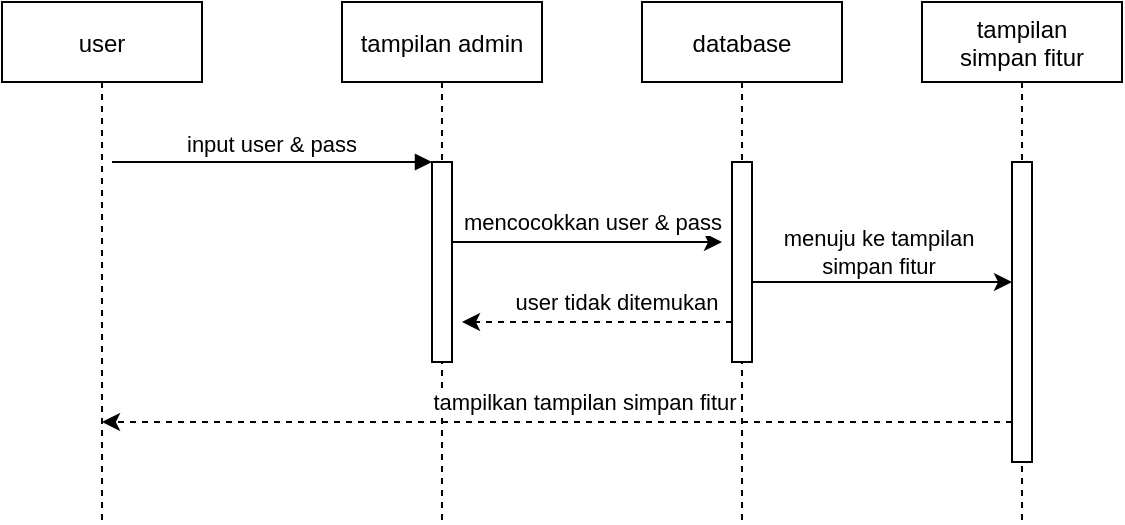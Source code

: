 <mxfile version="13.7.3" type="device" pages="8"><diagram id="KtgPNzt1D8XoGyA_w3Ca" name="Page-8"><mxGraphModel dx="710" dy="412" grid="1" gridSize="10" guides="1" tooltips="1" connect="1" arrows="1" fold="1" page="1" pageScale="1" pageWidth="1100" pageHeight="850" math="0" shadow="0"><root><mxCell id="IYXDsFPc8nY_KzL0Ffgt-0"/><mxCell id="IYXDsFPc8nY_KzL0Ffgt-1" parent="IYXDsFPc8nY_KzL0Ffgt-0"/><mxCell id="_mmdKAlYqp_r-GAjvblw-2" value="user" style="shape=umlLifeline;perimeter=lifelinePerimeter;container=1;collapsible=0;recursiveResize=0;rounded=0;shadow=0;strokeWidth=1;" vertex="1" parent="IYXDsFPc8nY_KzL0Ffgt-1"><mxGeometry x="120" y="80" width="100" height="260" as="geometry"/></mxCell><mxCell id="_mmdKAlYqp_r-GAjvblw-3" value="tampilan admin" style="shape=umlLifeline;perimeter=lifelinePerimeter;container=1;collapsible=0;recursiveResize=0;rounded=0;shadow=0;strokeWidth=1;" vertex="1" parent="IYXDsFPc8nY_KzL0Ffgt-1"><mxGeometry x="290" y="80" width="100" height="260" as="geometry"/></mxCell><mxCell id="_mmdKAlYqp_r-GAjvblw-4" value="" style="points=[];perimeter=orthogonalPerimeter;rounded=0;shadow=0;strokeWidth=1;" vertex="1" parent="_mmdKAlYqp_r-GAjvblw-3"><mxGeometry x="45" y="80" width="10" height="100" as="geometry"/></mxCell><mxCell id="_mmdKAlYqp_r-GAjvblw-5" value="input user &amp; pass" style="verticalAlign=bottom;endArrow=block;entryX=0;entryY=0;shadow=0;strokeWidth=1;" edge="1" parent="IYXDsFPc8nY_KzL0Ffgt-1" target="_mmdKAlYqp_r-GAjvblw-4"><mxGeometry relative="1" as="geometry"><mxPoint x="175" y="160.0" as="sourcePoint"/></mxGeometry></mxCell><mxCell id="_mmdKAlYqp_r-GAjvblw-6" value="database" style="shape=umlLifeline;perimeter=lifelinePerimeter;container=1;collapsible=0;recursiveResize=0;rounded=0;shadow=0;strokeWidth=1;" vertex="1" parent="IYXDsFPc8nY_KzL0Ffgt-1"><mxGeometry x="440" y="80" width="100" height="260" as="geometry"/></mxCell><mxCell id="_mmdKAlYqp_r-GAjvblw-7" value="" style="points=[];perimeter=orthogonalPerimeter;rounded=0;shadow=0;strokeWidth=1;" vertex="1" parent="_mmdKAlYqp_r-GAjvblw-6"><mxGeometry x="45" y="80" width="10" height="100" as="geometry"/></mxCell><mxCell id="_mmdKAlYqp_r-GAjvblw-8" style="edgeStyle=orthogonalEdgeStyle;rounded=0;orthogonalLoop=1;jettySize=auto;html=1;startArrow=none;startFill=0;endArrow=classic;endFill=1;" edge="1" parent="IYXDsFPc8nY_KzL0Ffgt-1"><mxGeometry relative="1" as="geometry"><mxPoint x="345" y="200" as="sourcePoint"/><mxPoint x="480" y="200" as="targetPoint"/></mxGeometry></mxCell><mxCell id="_mmdKAlYqp_r-GAjvblw-9" value="mencocokkan user &amp;amp; pass" style="edgeLabel;html=1;align=center;verticalAlign=middle;resizable=0;points=[];" vertex="1" connectable="0" parent="_mmdKAlYqp_r-GAjvblw-8"><mxGeometry x="0.131" y="1" relative="1" as="geometry"><mxPoint x="-7" y="-9" as="offset"/></mxGeometry></mxCell><mxCell id="_mmdKAlYqp_r-GAjvblw-10" value="tampilan &#10;simpan fitur" style="shape=umlLifeline;perimeter=lifelinePerimeter;container=1;collapsible=0;recursiveResize=0;rounded=0;shadow=0;strokeWidth=1;" vertex="1" parent="IYXDsFPc8nY_KzL0Ffgt-1"><mxGeometry x="580" y="80" width="100" height="260" as="geometry"/></mxCell><mxCell id="_mmdKAlYqp_r-GAjvblw-11" value="" style="points=[];perimeter=orthogonalPerimeter;rounded=0;shadow=0;strokeWidth=1;" vertex="1" parent="_mmdKAlYqp_r-GAjvblw-10"><mxGeometry x="45" y="80" width="10" height="150" as="geometry"/></mxCell><mxCell id="_mmdKAlYqp_r-GAjvblw-14" style="edgeStyle=orthogonalEdgeStyle;rounded=0;orthogonalLoop=1;jettySize=auto;html=1;dashed=1;" edge="1" parent="IYXDsFPc8nY_KzL0Ffgt-1" source="_mmdKAlYqp_r-GAjvblw-7"><mxGeometry relative="1" as="geometry"><Array as="points"><mxPoint x="410" y="240"/><mxPoint x="410" y="240"/></Array><mxPoint x="350" y="240" as="targetPoint"/></mxGeometry></mxCell><mxCell id="_mmdKAlYqp_r-GAjvblw-15" value="user tidak ditemukan" style="edgeLabel;html=1;align=center;verticalAlign=middle;resizable=0;points=[];" vertex="1" connectable="0" parent="_mmdKAlYqp_r-GAjvblw-14"><mxGeometry x="0.237" y="2" relative="1" as="geometry"><mxPoint x="25" y="-12" as="offset"/></mxGeometry></mxCell><mxCell id="EkGH393oiw0xCtFuwQuw-0" style="edgeStyle=none;rounded=0;orthogonalLoop=1;jettySize=auto;html=1;" edge="1" parent="IYXDsFPc8nY_KzL0Ffgt-1" source="_mmdKAlYqp_r-GAjvblw-7" target="_mmdKAlYqp_r-GAjvblw-11"><mxGeometry relative="1" as="geometry"><Array as="points"><mxPoint x="570" y="220"/></Array></mxGeometry></mxCell><mxCell id="EkGH393oiw0xCtFuwQuw-1" value="menuju ke tampilan &lt;br&gt;simpan fitur" style="edgeLabel;html=1;align=center;verticalAlign=middle;resizable=0;points=[];" vertex="1" connectable="0" parent="EkGH393oiw0xCtFuwQuw-0"><mxGeometry x="0.154" y="-12" relative="1" as="geometry"><mxPoint x="-12" y="-27" as="offset"/></mxGeometry></mxCell><mxCell id="EkGH393oiw0xCtFuwQuw-2" style="edgeStyle=none;rounded=0;orthogonalLoop=1;jettySize=auto;html=1;dashed=1;" edge="1" parent="IYXDsFPc8nY_KzL0Ffgt-1" source="_mmdKAlYqp_r-GAjvblw-11" target="_mmdKAlYqp_r-GAjvblw-2"><mxGeometry relative="1" as="geometry"><Array as="points"><mxPoint x="400" y="290"/></Array></mxGeometry></mxCell><mxCell id="EkGH393oiw0xCtFuwQuw-3" value="tampilkan tampilan simpan fitur" style="edgeLabel;html=1;align=center;verticalAlign=middle;resizable=0;points=[];" vertex="1" connectable="0" parent="EkGH393oiw0xCtFuwQuw-2"><mxGeometry x="-0.129" y="1" relative="1" as="geometry"><mxPoint x="-16.67" y="-11" as="offset"/></mxGeometry></mxCell></root></mxGraphModel></diagram><diagram id="ZNlGJWvv3WMzyoopfXNo" name="Page-3"><mxGraphModel dx="852" dy="494" grid="1" gridSize="10" guides="1" tooltips="1" connect="1" arrows="1" fold="1" page="1" pageScale="1" pageWidth="850" pageHeight="1100" math="0" shadow="0"><root><mxCell id="L8Ll0bCb-g889nFzEAwr-0"/><mxCell id="L8Ll0bCb-g889nFzEAwr-1" parent="L8Ll0bCb-g889nFzEAwr-0"/><mxCell id="fjL1ItvjAuXA8KBIM3Kr-2" value="" style="rounded=0;whiteSpace=wrap;html=1;" parent="L8Ll0bCb-g889nFzEAwr-1" vertex="1"><mxGeometry x="220" y="70" width="380" height="290" as="geometry"/></mxCell><mxCell id="Rlh28I4nVRc4jFpEenV_-3" style="orthogonalLoop=1;jettySize=auto;html=1;rounded=0;" parent="L8Ll0bCb-g889nFzEAwr-1" source="Rlh28I4nVRc4jFpEenV_-0" target="Rlh28I4nVRc4jFpEenV_-2" edge="1"><mxGeometry relative="1" as="geometry"/></mxCell><mxCell id="Rlh28I4nVRc4jFpEenV_-0" value="User" style="shape=umlActor;verticalLabelPosition=bottom;verticalAlign=top;html=1;outlineConnect=0;" parent="L8Ll0bCb-g889nFzEAwr-1" vertex="1"><mxGeometry x="90" y="120" width="30" height="60" as="geometry"/></mxCell><mxCell id="BZiOnsRGfAliXmrSQD4B-0" style="rounded=0;orthogonalLoop=1;jettySize=auto;html=1;entryX=1;entryY=0.5;entryDx=0;entryDy=0;" parent="L8Ll0bCb-g889nFzEAwr-1" source="Rlh28I4nVRc4jFpEenV_-1" target="Rlh28I4nVRc4jFpEenV_-4" edge="1"><mxGeometry relative="1" as="geometry"/></mxCell><mxCell id="tcLQgGcRnWRoRfEERYMY-0" style="rounded=0;orthogonalLoop=1;jettySize=auto;html=1;entryX=1;entryY=0.5;entryDx=0;entryDy=0;" edge="1" parent="L8Ll0bCb-g889nFzEAwr-1" source="Rlh28I4nVRc4jFpEenV_-1" target="BZiOnsRGfAliXmrSQD4B-1"><mxGeometry relative="1" as="geometry"/></mxCell><mxCell id="Rlh28I4nVRc4jFpEenV_-1" value="admin" style="shape=umlActor;verticalLabelPosition=bottom;verticalAlign=top;html=1;outlineConnect=0;" parent="L8Ll0bCb-g889nFzEAwr-1" vertex="1"><mxGeometry x="700" y="120" width="30" height="60" as="geometry"/></mxCell><mxCell id="Rlh28I4nVRc4jFpEenV_-2" value="klasifikasi permata" style="ellipse;whiteSpace=wrap;html=1;" parent="L8Ll0bCb-g889nFzEAwr-1" vertex="1"><mxGeometry x="250" y="170" width="120" height="80" as="geometry"/></mxCell><mxCell id="Rlh28I4nVRc4jFpEenV_-4" value="input data permata" style="ellipse;whiteSpace=wrap;html=1;" parent="L8Ll0bCb-g889nFzEAwr-1" vertex="1"><mxGeometry x="425" y="230" width="120" height="80" as="geometry"/></mxCell><mxCell id="BZiOnsRGfAliXmrSQD4B-1" value="log admin" style="ellipse;whiteSpace=wrap;html=1;" parent="L8Ll0bCb-g889nFzEAwr-1" vertex="1"><mxGeometry x="425" y="100" width="120" height="80" as="geometry"/></mxCell></root></mxGraphModel></diagram><diagram id="g9TkDSgStXvp0hbp6T5n" name="Page-7"><mxGraphModel dx="852" dy="494" grid="1" gridSize="10" guides="1" tooltips="1" connect="1" arrows="1" fold="1" page="1" pageScale="1" pageWidth="1100" pageHeight="850" math="0" shadow="0"><root><mxCell id="N1ft-fT-fxCb2nxYVtQK-0"/><mxCell id="N1ft-fT-fxCb2nxYVtQK-1" parent="N1ft-fT-fxCb2nxYVtQK-0"/><mxCell id="bR9quWPg1CTTCvHtJLmD-18" style="edgeStyle=orthogonalEdgeStyle;rounded=0;orthogonalLoop=1;jettySize=auto;html=1;" parent="N1ft-fT-fxCb2nxYVtQK-1" source="bR9quWPg1CTTCvHtJLmD-0" edge="1"><mxGeometry relative="1" as="geometry"><mxPoint x="330" y="280" as="targetPoint"/><Array as="points"><mxPoint x="330" y="280"/></Array></mxGeometry></mxCell><mxCell id="bR9quWPg1CTTCvHtJLmD-19" value="input nama fitur" style="edgeLabel;html=1;align=center;verticalAlign=middle;resizable=0;points=[];" parent="bR9quWPg1CTTCvHtJLmD-18" vertex="1" connectable="0"><mxGeometry x="0.172" relative="1" as="geometry"><mxPoint x="-13.6" y="-10.03" as="offset"/></mxGeometry></mxCell><mxCell id="bR9quWPg1CTTCvHtJLmD-0" value="user" style="shape=umlLifeline;perimeter=lifelinePerimeter;container=1;collapsible=0;recursiveResize=0;rounded=0;shadow=0;strokeWidth=1;" parent="N1ft-fT-fxCb2nxYVtQK-1" vertex="1"><mxGeometry x="120" y="80" width="100" height="300" as="geometry"/></mxCell><mxCell id="bR9quWPg1CTTCvHtJLmD-1" value="tampilan &#10;simpan fitur" style="shape=umlLifeline;perimeter=lifelinePerimeter;container=1;collapsible=0;recursiveResize=0;rounded=0;shadow=0;strokeWidth=1;" parent="N1ft-fT-fxCb2nxYVtQK-1" vertex="1"><mxGeometry x="290" y="80" width="100" height="300" as="geometry"/></mxCell><mxCell id="bR9quWPg1CTTCvHtJLmD-2" value="" style="points=[];perimeter=orthogonalPerimeter;rounded=0;shadow=0;strokeWidth=1;" parent="bR9quWPg1CTTCvHtJLmD-1" vertex="1"><mxGeometry x="45" y="80" width="10" height="200" as="geometry"/></mxCell><mxCell id="bR9quWPg1CTTCvHtJLmD-3" value="input gambar permata" style="verticalAlign=bottom;endArrow=block;entryX=0;entryY=0;shadow=0;strokeWidth=1;" parent="N1ft-fT-fxCb2nxYVtQK-1" target="bR9quWPg1CTTCvHtJLmD-2" edge="1"><mxGeometry relative="1" as="geometry"><mxPoint x="175" y="160.0" as="sourcePoint"/></mxGeometry></mxCell><mxCell id="bR9quWPg1CTTCvHtJLmD-4" value="ekstraksi fitur" style="shape=umlLifeline;perimeter=lifelinePerimeter;container=1;collapsible=0;recursiveResize=0;rounded=0;shadow=0;strokeWidth=1;" parent="N1ft-fT-fxCb2nxYVtQK-1" vertex="1"><mxGeometry x="440" y="80" width="100" height="300" as="geometry"/></mxCell><mxCell id="bR9quWPg1CTTCvHtJLmD-5" value="" style="points=[];perimeter=orthogonalPerimeter;rounded=0;shadow=0;strokeWidth=1;" parent="bR9quWPg1CTTCvHtJLmD-4" vertex="1"><mxGeometry x="45" y="80" width="10" height="80" as="geometry"/></mxCell><mxCell id="bR9quWPg1CTTCvHtJLmD-6" style="edgeStyle=orthogonalEdgeStyle;rounded=0;orthogonalLoop=1;jettySize=auto;html=1;startArrow=none;startFill=0;endArrow=classic;endFill=1;" parent="N1ft-fT-fxCb2nxYVtQK-1" edge="1"><mxGeometry relative="1" as="geometry"><mxPoint x="345" y="200" as="sourcePoint"/><mxPoint x="480" y="200" as="targetPoint"/></mxGeometry></mxCell><mxCell id="bR9quWPg1CTTCvHtJLmD-7" value="klik ekstraksi fitur" style="edgeLabel;html=1;align=center;verticalAlign=middle;resizable=0;points=[];" parent="bR9quWPg1CTTCvHtJLmD-6" vertex="1" connectable="0"><mxGeometry x="0.131" y="1" relative="1" as="geometry"><mxPoint x="-7" y="-9" as="offset"/></mxGeometry></mxCell><mxCell id="bR9quWPg1CTTCvHtJLmD-8" value="database" style="shape=umlLifeline;perimeter=lifelinePerimeter;container=1;collapsible=0;recursiveResize=0;rounded=0;shadow=0;strokeWidth=1;" parent="N1ft-fT-fxCb2nxYVtQK-1" vertex="1"><mxGeometry x="580" y="80" width="100" height="300" as="geometry"/></mxCell><mxCell id="bR9quWPg1CTTCvHtJLmD-9" value="" style="points=[];perimeter=orthogonalPerimeter;rounded=0;shadow=0;strokeWidth=1;" parent="bR9quWPg1CTTCvHtJLmD-8" vertex="1"><mxGeometry x="45" y="80" width="10" height="200" as="geometry"/></mxCell><mxCell id="bR9quWPg1CTTCvHtJLmD-14" style="edgeStyle=orthogonalEdgeStyle;rounded=0;orthogonalLoop=1;jettySize=auto;html=1;dashed=1;startArrow=none;startFill=0;endArrow=classic;endFill=1;" parent="N1ft-fT-fxCb2nxYVtQK-1" source="bR9quWPg1CTTCvHtJLmD-2" target="bR9quWPg1CTTCvHtJLmD-0" edge="1"><mxGeometry relative="1" as="geometry"><Array as="points"><mxPoint x="280" y="250"/><mxPoint x="280" y="250"/></Array></mxGeometry></mxCell><mxCell id="bR9quWPg1CTTCvHtJLmD-15" value="menampilkan hasil ekstraksi" style="edgeLabel;html=1;align=center;verticalAlign=middle;resizable=0;points=[];" parent="bR9quWPg1CTTCvHtJLmD-14" vertex="1" connectable="0"><mxGeometry x="0.027" y="17" relative="1" as="geometry"><mxPoint y="-27" as="offset"/></mxGeometry></mxCell><mxCell id="bR9quWPg1CTTCvHtJLmD-16" style="edgeStyle=orthogonalEdgeStyle;rounded=0;orthogonalLoop=1;jettySize=auto;html=1;dashed=1;" parent="N1ft-fT-fxCb2nxYVtQK-1" source="bR9quWPg1CTTCvHtJLmD-5" target="bR9quWPg1CTTCvHtJLmD-1" edge="1"><mxGeometry relative="1" as="geometry"><Array as="points"><mxPoint x="460" y="230"/><mxPoint x="460" y="230"/></Array></mxGeometry></mxCell><mxCell id="bR9quWPg1CTTCvHtJLmD-17" value="menampilkan hasil" style="edgeLabel;html=1;align=center;verticalAlign=middle;resizable=0;points=[];" parent="bR9quWPg1CTTCvHtJLmD-16" vertex="1" connectable="0"><mxGeometry x="0.237" y="2" relative="1" as="geometry"><mxPoint x="25" y="-12" as="offset"/></mxGeometry></mxCell><mxCell id="Wk7oDnM2mrI5ks-wltIr-0" style="edgeStyle=orthogonalEdgeStyle;rounded=0;orthogonalLoop=1;jettySize=auto;html=1;" parent="N1ft-fT-fxCb2nxYVtQK-1" source="bR9quWPg1CTTCvHtJLmD-2" edge="1"><mxGeometry relative="1" as="geometry"><mxPoint x="620" y="300" as="targetPoint"/><Array as="points"><mxPoint x="490" y="300"/><mxPoint x="490" y="300"/></Array></mxGeometry></mxCell><mxCell id="Wk7oDnM2mrI5ks-wltIr-1" value="klik simpan fitur" style="edgeLabel;html=1;align=center;verticalAlign=middle;resizable=0;points=[];" parent="Wk7oDnM2mrI5ks-wltIr-0" vertex="1" connectable="0"><mxGeometry x="0.146" y="-3" relative="1" as="geometry"><mxPoint x="-23" y="-13" as="offset"/></mxGeometry></mxCell><mxCell id="Wk7oDnM2mrI5ks-wltIr-2" style="edgeStyle=orthogonalEdgeStyle;rounded=0;orthogonalLoop=1;jettySize=auto;html=1;" parent="N1ft-fT-fxCb2nxYVtQK-1" source="bR9quWPg1CTTCvHtJLmD-9" edge="1"><mxGeometry relative="1" as="geometry"><mxPoint x="344" y="330" as="targetPoint"/><Array as="points"><mxPoint x="344" y="330"/></Array></mxGeometry></mxCell><mxCell id="BevmLdOzELCKElNzXkMv-0" value="add fitur sukses" style="edgeLabel;html=1;align=center;verticalAlign=middle;resizable=0;points=[];" vertex="1" connectable="0" parent="Wk7oDnM2mrI5ks-wltIr-2"><mxGeometry x="-0.359" y="1" relative="1" as="geometry"><mxPoint x="-55" y="-11" as="offset"/></mxGeometry></mxCell><mxCell id="BevmLdOzELCKElNzXkMv-1" style="edgeStyle=orthogonalEdgeStyle;rounded=0;orthogonalLoop=1;jettySize=auto;html=1;" edge="1" parent="N1ft-fT-fxCb2nxYVtQK-1" source="bR9quWPg1CTTCvHtJLmD-2" target="bR9quWPg1CTTCvHtJLmD-0"><mxGeometry relative="1" as="geometry"><Array as="points"><mxPoint x="310" y="350"/><mxPoint x="310" y="350"/></Array></mxGeometry></mxCell><mxCell id="BevmLdOzELCKElNzXkMv-2" value="tampilkan data" style="edgeLabel;html=1;align=center;verticalAlign=middle;resizable=0;points=[];" vertex="1" connectable="0" parent="BevmLdOzELCKElNzXkMv-1"><mxGeometry x="-0.202" y="1" relative="1" as="geometry"><mxPoint x="-19" y="-11" as="offset"/></mxGeometry></mxCell></root></mxGraphModel></diagram><diagram id="D74qhiETBNt5gI9L-ka4" name="Page-6"><mxGraphModel dx="852" dy="494" grid="1" gridSize="10" guides="1" tooltips="1" connect="1" arrows="1" fold="1" page="1" pageScale="1" pageWidth="1100" pageHeight="850" math="0" shadow="0"><root><mxCell id="oTDHwJYySj9aZdfYwN4r-0"/><mxCell id="oTDHwJYySj9aZdfYwN4r-1" parent="oTDHwJYySj9aZdfYwN4r-0"/><mxCell id="wCsO7aiFlMVmSs1Mjwzo-0" value="user" style="shape=umlLifeline;perimeter=lifelinePerimeter;container=1;collapsible=0;recursiveResize=0;rounded=0;shadow=0;strokeWidth=1;" parent="oTDHwJYySj9aZdfYwN4r-1" vertex="1"><mxGeometry x="120" y="80" width="100" height="300" as="geometry"/></mxCell><mxCell id="wCsO7aiFlMVmSs1Mjwzo-4" value="tampilan &#10;klasifikasi permata" style="shape=umlLifeline;perimeter=lifelinePerimeter;container=1;collapsible=0;recursiveResize=0;rounded=0;shadow=0;strokeWidth=1;" parent="oTDHwJYySj9aZdfYwN4r-1" vertex="1"><mxGeometry x="290" y="80" width="100" height="300" as="geometry"/></mxCell><mxCell id="wCsO7aiFlMVmSs1Mjwzo-5" value="" style="points=[];perimeter=orthogonalPerimeter;rounded=0;shadow=0;strokeWidth=1;" parent="wCsO7aiFlMVmSs1Mjwzo-4" vertex="1"><mxGeometry x="45" y="80" width="10" height="160" as="geometry"/></mxCell><mxCell id="wCsO7aiFlMVmSs1Mjwzo-7" value="input gambar permata" style="verticalAlign=bottom;endArrow=block;entryX=0;entryY=0;shadow=0;strokeWidth=1;" parent="oTDHwJYySj9aZdfYwN4r-1" target="wCsO7aiFlMVmSs1Mjwzo-5" edge="1"><mxGeometry relative="1" as="geometry"><mxPoint x="175" y="160.0" as="sourcePoint"/></mxGeometry></mxCell><mxCell id="wCsO7aiFlMVmSs1Mjwzo-12" value="ekstraksi fitur" style="shape=umlLifeline;perimeter=lifelinePerimeter;container=1;collapsible=0;recursiveResize=0;rounded=0;shadow=0;strokeWidth=1;" parent="oTDHwJYySj9aZdfYwN4r-1" vertex="1"><mxGeometry x="440" y="80" width="100" height="300" as="geometry"/></mxCell><mxCell id="wCsO7aiFlMVmSs1Mjwzo-13" value="" style="points=[];perimeter=orthogonalPerimeter;rounded=0;shadow=0;strokeWidth=1;" parent="wCsO7aiFlMVmSs1Mjwzo-12" vertex="1"><mxGeometry x="45" y="80" width="10" height="80" as="geometry"/></mxCell><mxCell id="wCsO7aiFlMVmSs1Mjwzo-14" style="edgeStyle=orthogonalEdgeStyle;rounded=0;orthogonalLoop=1;jettySize=auto;html=1;startArrow=none;startFill=0;endArrow=classic;endFill=1;" parent="oTDHwJYySj9aZdfYwN4r-1" edge="1"><mxGeometry relative="1" as="geometry"><mxPoint x="345" y="200" as="sourcePoint"/><mxPoint x="480" y="200" as="targetPoint"/></mxGeometry></mxCell><mxCell id="wCsO7aiFlMVmSs1Mjwzo-15" value="klik cari permata" style="edgeLabel;html=1;align=center;verticalAlign=middle;resizable=0;points=[];" parent="wCsO7aiFlMVmSs1Mjwzo-14" vertex="1" connectable="0"><mxGeometry x="0.131" y="1" relative="1" as="geometry"><mxPoint x="-7" y="-9" as="offset"/></mxGeometry></mxCell><mxCell id="wCsO7aiFlMVmSs1Mjwzo-16" value="database" style="shape=umlLifeline;perimeter=lifelinePerimeter;container=1;collapsible=0;recursiveResize=0;rounded=0;shadow=0;strokeWidth=1;" parent="oTDHwJYySj9aZdfYwN4r-1" vertex="1"><mxGeometry x="580" y="80" width="100" height="300" as="geometry"/></mxCell><mxCell id="wCsO7aiFlMVmSs1Mjwzo-17" value="" style="points=[];perimeter=orthogonalPerimeter;rounded=0;shadow=0;strokeWidth=1;" parent="wCsO7aiFlMVmSs1Mjwzo-16" vertex="1"><mxGeometry x="45" y="80" width="10" height="160" as="geometry"/></mxCell><mxCell id="wCsO7aiFlMVmSs1Mjwzo-19" style="edgeStyle=orthogonalEdgeStyle;rounded=0;orthogonalLoop=1;jettySize=auto;html=1;startArrow=none;startFill=0;endArrow=classic;endFill=1;" parent="oTDHwJYySj9aZdfYwN4r-1" edge="1"><mxGeometry relative="1" as="geometry"><mxPoint x="495" y="229.5" as="sourcePoint"/><mxPoint x="630" y="229.5" as="targetPoint"/></mxGeometry></mxCell><mxCell id="wCsO7aiFlMVmSs1Mjwzo-20" value="membandingkan fitur" style="edgeLabel;html=1;align=center;verticalAlign=middle;resizable=0;points=[];" parent="wCsO7aiFlMVmSs1Mjwzo-19" vertex="1" connectable="0"><mxGeometry x="0.131" y="1" relative="1" as="geometry"><mxPoint x="-7" y="-9" as="offset"/></mxGeometry></mxCell><mxCell id="wCsO7aiFlMVmSs1Mjwzo-21" style="edgeStyle=orthogonalEdgeStyle;rounded=0;orthogonalLoop=1;jettySize=auto;html=1;startArrow=none;startFill=0;endArrow=classic;endFill=1;dashed=1;" parent="oTDHwJYySj9aZdfYwN4r-1" edge="1"><mxGeometry relative="1" as="geometry"><mxPoint x="625" y="270" as="sourcePoint"/><mxPoint x="339.5" y="270" as="targetPoint"/><Array as="points"><mxPoint x="560" y="270"/><mxPoint x="560" y="270"/></Array></mxGeometry></mxCell><mxCell id="wCsO7aiFlMVmSs1Mjwzo-22" value="menampilkan hasil" style="edgeLabel;html=1;align=center;verticalAlign=middle;resizable=0;points=[];" parent="wCsO7aiFlMVmSs1Mjwzo-21" vertex="1" connectable="0"><mxGeometry x="-0.328" y="1" relative="1" as="geometry"><mxPoint x="-39" y="-11" as="offset"/></mxGeometry></mxCell><mxCell id="wCsO7aiFlMVmSs1Mjwzo-23" style="edgeStyle=orthogonalEdgeStyle;rounded=0;orthogonalLoop=1;jettySize=auto;html=1;dashed=1;startArrow=none;startFill=0;endArrow=classic;endFill=1;" parent="oTDHwJYySj9aZdfYwN4r-1" source="wCsO7aiFlMVmSs1Mjwzo-5" target="wCsO7aiFlMVmSs1Mjwzo-0" edge="1"><mxGeometry relative="1" as="geometry"><Array as="points"><mxPoint x="250" y="310"/><mxPoint x="250" y="310"/></Array></mxGeometry></mxCell><mxCell id="wCsO7aiFlMVmSs1Mjwzo-24" value="menampilkan hasil klasifikasi" style="edgeLabel;html=1;align=center;verticalAlign=middle;resizable=0;points=[];" parent="wCsO7aiFlMVmSs1Mjwzo-23" vertex="1" connectable="0"><mxGeometry x="0.027" y="17" relative="1" as="geometry"><mxPoint y="-27" as="offset"/></mxGeometry></mxCell></root></mxGraphModel></diagram><diagram id="ftuI4UkI8klSO8dW1o4Z" name="Page-5"><mxGraphModel dx="852" dy="494" grid="1" gridSize="10" guides="1" tooltips="1" connect="1" arrows="1" fold="1" page="1" pageScale="1" pageWidth="1100" pageHeight="850" math="0" shadow="0"><root><mxCell id="pKvKr7trEZvnLDxgvd0P-0"/><mxCell id="pKvKr7trEZvnLDxgvd0P-1" parent="pKvKr7trEZvnLDxgvd0P-0"/><mxCell id="pKvKr7trEZvnLDxgvd0P-38" value="" style="edgeStyle=orthogonalEdgeStyle;rounded=0;orthogonalLoop=1;jettySize=auto;html=1;endArrow=none;endFill=0;" parent="pKvKr7trEZvnLDxgvd0P-1" source="pKvKr7trEZvnLDxgvd0P-2" target="pKvKr7trEZvnLDxgvd0P-33" edge="1"><mxGeometry relative="1" as="geometry"/></mxCell><mxCell id="pKvKr7trEZvnLDxgvd0P-77" value="1..*" style="edgeLabel;html=1;align=center;verticalAlign=middle;resizable=0;points=[];" parent="pKvKr7trEZvnLDxgvd0P-38" vertex="1" connectable="0"><mxGeometry x="-0.917" y="1" relative="1" as="geometry"><mxPoint y="-7" as="offset"/></mxGeometry></mxCell><mxCell id="pKvKr7trEZvnLDxgvd0P-78" value="1..*" style="edgeLabel;html=1;align=center;verticalAlign=middle;resizable=0;points=[];" parent="pKvKr7trEZvnLDxgvd0P-38" vertex="1" connectable="0"><mxGeometry x="0.879" relative="1" as="geometry"><mxPoint x="4.76" y="-10" as="offset"/></mxGeometry></mxCell><mxCell id="pKvKr7trEZvnLDxgvd0P-112" style="edgeStyle=orthogonalEdgeStyle;rounded=0;orthogonalLoop=1;jettySize=auto;html=1;entryX=0.5;entryY=0;entryDx=0;entryDy=0;endArrow=none;endFill=0;exitX=0.5;exitY=1;exitDx=0;exitDy=0;" parent="pKvKr7trEZvnLDxgvd0P-1" source="pKvKr7trEZvnLDxgvd0P-2" target="pKvKr7trEZvnLDxgvd0P-99" edge="1"><mxGeometry relative="1" as="geometry"><mxPoint x="510" y="240" as="sourcePoint"/></mxGeometry></mxCell><mxCell id="pKvKr7trEZvnLDxgvd0P-113" value="1..*" style="edgeLabel;html=1;align=center;verticalAlign=middle;resizable=0;points=[];" parent="pKvKr7trEZvnLDxgvd0P-112" vertex="1" connectable="0"><mxGeometry x="-0.888" relative="1" as="geometry"><mxPoint x="10" y="6.74" as="offset"/></mxGeometry></mxCell><mxCell id="pKvKr7trEZvnLDxgvd0P-114" value="1..*" style="edgeLabel;html=1;align=center;verticalAlign=middle;resizable=0;points=[];" parent="pKvKr7trEZvnLDxgvd0P-112" vertex="1" connectable="0"><mxGeometry x="0.771" relative="1" as="geometry"><mxPoint x="10" y="-3.02" as="offset"/></mxGeometry></mxCell><mxCell id="pKvKr7trEZvnLDxgvd0P-2" value="gemstone_data" style="swimlane;fontStyle=2;align=center;verticalAlign=top;childLayout=stackLayout;horizontal=1;startSize=26;horizontalStack=0;resizeParent=1;resizeLast=0;collapsible=1;marginBottom=0;rounded=0;shadow=0;strokeWidth=1;" parent="pKvKr7trEZvnLDxgvd0P-1" vertex="1"><mxGeometry x="430" y="120" width="160" height="164" as="geometry"><mxRectangle x="230" y="140" width="160" height="26" as="alternateBounds"/></mxGeometry></mxCell><mxCell id="pKvKr7trEZvnLDxgvd0P-3" value="gem_id" style="text;align=left;verticalAlign=top;spacingLeft=4;spacingRight=4;overflow=hidden;rotatable=0;points=[[0,0.5],[1,0.5]];portConstraint=eastwest;" parent="pKvKr7trEZvnLDxgvd0P-2" vertex="1"><mxGeometry y="26" width="160" height="26" as="geometry"/></mxCell><mxCell id="pKvKr7trEZvnLDxgvd0P-4" value="gem_name" style="text;align=left;verticalAlign=top;spacingLeft=4;spacingRight=4;overflow=hidden;rotatable=0;points=[[0,0.5],[1,0.5]];portConstraint=eastwest;rounded=0;shadow=0;html=0;" parent="pKvKr7trEZvnLDxgvd0P-2" vertex="1"><mxGeometry y="52" width="160" height="26" as="geometry"/></mxCell><mxCell id="r1Srcca5sNaLHzn6xw6J-8" value="gem_desc" style="text;align=left;verticalAlign=top;spacingLeft=4;spacingRight=4;overflow=hidden;rotatable=0;points=[[0,0.5],[1,0.5]];portConstraint=eastwest;rounded=0;shadow=0;html=0;" parent="pKvKr7trEZvnLDxgvd0P-2" vertex="1"><mxGeometry y="78" width="160" height="26" as="geometry"/></mxCell><mxCell id="pKvKr7trEZvnLDxgvd0P-6" value="" style="line;html=1;strokeWidth=1;align=left;verticalAlign=middle;spacingTop=-1;spacingLeft=3;spacingRight=3;rotatable=0;labelPosition=right;points=[];portConstraint=eastwest;" parent="pKvKr7trEZvnLDxgvd0P-2" vertex="1"><mxGeometry y="104" width="160" height="8" as="geometry"/></mxCell><mxCell id="pKvKr7trEZvnLDxgvd0P-7" value="add()" style="text;align=left;verticalAlign=top;spacingLeft=4;spacingRight=4;overflow=hidden;rotatable=0;points=[[0,0.5],[1,0.5]];portConstraint=eastwest;" parent="pKvKr7trEZvnLDxgvd0P-2" vertex="1"><mxGeometry y="112" width="160" height="26" as="geometry"/></mxCell><mxCell id="r1Srcca5sNaLHzn6xw6J-7" value="delete()" style="text;align=left;verticalAlign=top;spacingLeft=4;spacingRight=4;overflow=hidden;rotatable=0;points=[[0,0.5],[1,0.5]];portConstraint=eastwest;" parent="pKvKr7trEZvnLDxgvd0P-2" vertex="1"><mxGeometry y="138" width="160" height="26" as="geometry"/></mxCell><mxCell id="pKvKr7trEZvnLDxgvd0P-33" value="gemstone_r" style="swimlane;fontStyle=2;align=center;verticalAlign=top;childLayout=stackLayout;horizontal=1;startSize=26;horizontalStack=0;resizeParent=1;resizeLast=0;collapsible=1;marginBottom=0;rounded=0;shadow=0;strokeWidth=1;" parent="pKvKr7trEZvnLDxgvd0P-1" vertex="1"><mxGeometry x="730" y="120" width="160" height="320" as="geometry"><mxRectangle x="230" y="140" width="160" height="26" as="alternateBounds"/></mxGeometry></mxCell><mxCell id="pKvKr7trEZvnLDxgvd0P-34" value="gem_id" style="text;align=left;verticalAlign=top;spacingLeft=4;spacingRight=4;overflow=hidden;rotatable=0;points=[[0,0.5],[1,0.5]];portConstraint=eastwest;" parent="pKvKr7trEZvnLDxgvd0P-33" vertex="1"><mxGeometry y="26" width="160" height="26" as="geometry"/></mxCell><mxCell id="pKvKr7trEZvnLDxgvd0P-35" value="r1" style="text;align=left;verticalAlign=top;spacingLeft=4;spacingRight=4;overflow=hidden;rotatable=0;points=[[0,0.5],[1,0.5]];portConstraint=eastwest;rounded=0;shadow=0;html=0;" parent="pKvKr7trEZvnLDxgvd0P-33" vertex="1"><mxGeometry y="52" width="160" height="26" as="geometry"/></mxCell><mxCell id="pKvKr7trEZvnLDxgvd0P-69" value="r2" style="text;align=left;verticalAlign=top;spacingLeft=4;spacingRight=4;overflow=hidden;rotatable=0;points=[[0,0.5],[1,0.5]];portConstraint=eastwest;rounded=0;shadow=0;html=0;" parent="pKvKr7trEZvnLDxgvd0P-33" vertex="1"><mxGeometry y="78" width="160" height="26" as="geometry"/></mxCell><mxCell id="pKvKr7trEZvnLDxgvd0P-70" value="r3" style="text;align=left;verticalAlign=top;spacingLeft=4;spacingRight=4;overflow=hidden;rotatable=0;points=[[0,0.5],[1,0.5]];portConstraint=eastwest;rounded=0;shadow=0;html=0;" parent="pKvKr7trEZvnLDxgvd0P-33" vertex="1"><mxGeometry y="104" width="160" height="26" as="geometry"/></mxCell><mxCell id="pKvKr7trEZvnLDxgvd0P-71" value="r4" style="text;align=left;verticalAlign=top;spacingLeft=4;spacingRight=4;overflow=hidden;rotatable=0;points=[[0,0.5],[1,0.5]];portConstraint=eastwest;rounded=0;shadow=0;html=0;" parent="pKvKr7trEZvnLDxgvd0P-33" vertex="1"><mxGeometry y="130" width="160" height="26" as="geometry"/></mxCell><mxCell id="pKvKr7trEZvnLDxgvd0P-73" value="r5" style="text;align=left;verticalAlign=top;spacingLeft=4;spacingRight=4;overflow=hidden;rotatable=0;points=[[0,0.5],[1,0.5]];portConstraint=eastwest;rounded=0;shadow=0;html=0;" parent="pKvKr7trEZvnLDxgvd0P-33" vertex="1"><mxGeometry y="156" width="160" height="26" as="geometry"/></mxCell><mxCell id="pKvKr7trEZvnLDxgvd0P-74" value="r6" style="text;align=left;verticalAlign=top;spacingLeft=4;spacingRight=4;overflow=hidden;rotatable=0;points=[[0,0.5],[1,0.5]];portConstraint=eastwest;rounded=0;shadow=0;html=0;" parent="pKvKr7trEZvnLDxgvd0P-33" vertex="1"><mxGeometry y="182" width="160" height="26" as="geometry"/></mxCell><mxCell id="pKvKr7trEZvnLDxgvd0P-75" value="r7" style="text;align=left;verticalAlign=top;spacingLeft=4;spacingRight=4;overflow=hidden;rotatable=0;points=[[0,0.5],[1,0.5]];portConstraint=eastwest;rounded=0;shadow=0;html=0;" parent="pKvKr7trEZvnLDxgvd0P-33" vertex="1"><mxGeometry y="208" width="160" height="26" as="geometry"/></mxCell><mxCell id="pKvKr7trEZvnLDxgvd0P-76" value="r8" style="text;align=left;verticalAlign=top;spacingLeft=4;spacingRight=4;overflow=hidden;rotatable=0;points=[[0,0.5],[1,0.5]];portConstraint=eastwest;rounded=0;shadow=0;html=0;" parent="pKvKr7trEZvnLDxgvd0P-33" vertex="1"><mxGeometry y="234" width="160" height="26" as="geometry"/></mxCell><mxCell id="pKvKr7trEZvnLDxgvd0P-36" value="" style="line;html=1;strokeWidth=1;align=left;verticalAlign=middle;spacingTop=-1;spacingLeft=3;spacingRight=3;rotatable=0;labelPosition=right;points=[];portConstraint=eastwest;" parent="pKvKr7trEZvnLDxgvd0P-33" vertex="1"><mxGeometry y="260" width="160" height="8" as="geometry"/></mxCell><mxCell id="pKvKr7trEZvnLDxgvd0P-37" value="add()" style="text;align=left;verticalAlign=top;spacingLeft=4;spacingRight=4;overflow=hidden;rotatable=0;points=[[0,0.5],[1,0.5]];portConstraint=eastwest;" parent="pKvKr7trEZvnLDxgvd0P-33" vertex="1"><mxGeometry y="268" width="160" height="26" as="geometry"/></mxCell><mxCell id="r1Srcca5sNaLHzn6xw6J-6" value="delete()" style="text;align=left;verticalAlign=top;spacingLeft=4;spacingRight=4;overflow=hidden;rotatable=0;points=[[0,0.5],[1,0.5]];portConstraint=eastwest;" parent="pKvKr7trEZvnLDxgvd0P-33" vertex="1"><mxGeometry y="294" width="160" height="26" as="geometry"/></mxCell><mxCell id="pKvKr7trEZvnLDxgvd0P-99" value="gemstone_g" style="swimlane;fontStyle=2;align=center;verticalAlign=top;childLayout=stackLayout;horizontal=1;startSize=26;horizontalStack=0;resizeParent=1;resizeLast=0;collapsible=1;marginBottom=0;rounded=0;shadow=0;strokeWidth=1;" parent="pKvKr7trEZvnLDxgvd0P-1" vertex="1"><mxGeometry x="430" y="300" width="160" height="320" as="geometry"><mxRectangle x="230" y="140" width="160" height="26" as="alternateBounds"/></mxGeometry></mxCell><mxCell id="pKvKr7trEZvnLDxgvd0P-100" value="gem_id" style="text;align=left;verticalAlign=top;spacingLeft=4;spacingRight=4;overflow=hidden;rotatable=0;points=[[0,0.5],[1,0.5]];portConstraint=eastwest;" parent="pKvKr7trEZvnLDxgvd0P-99" vertex="1"><mxGeometry y="26" width="160" height="26" as="geometry"/></mxCell><mxCell id="pKvKr7trEZvnLDxgvd0P-101" value="g1" style="text;align=left;verticalAlign=top;spacingLeft=4;spacingRight=4;overflow=hidden;rotatable=0;points=[[0,0.5],[1,0.5]];portConstraint=eastwest;rounded=0;shadow=0;html=0;" parent="pKvKr7trEZvnLDxgvd0P-99" vertex="1"><mxGeometry y="52" width="160" height="26" as="geometry"/></mxCell><mxCell id="pKvKr7trEZvnLDxgvd0P-102" value="g2" style="text;align=left;verticalAlign=top;spacingLeft=4;spacingRight=4;overflow=hidden;rotatable=0;points=[[0,0.5],[1,0.5]];portConstraint=eastwest;rounded=0;shadow=0;html=0;" parent="pKvKr7trEZvnLDxgvd0P-99" vertex="1"><mxGeometry y="78" width="160" height="26" as="geometry"/></mxCell><mxCell id="pKvKr7trEZvnLDxgvd0P-103" value="g3" style="text;align=left;verticalAlign=top;spacingLeft=4;spacingRight=4;overflow=hidden;rotatable=0;points=[[0,0.5],[1,0.5]];portConstraint=eastwest;rounded=0;shadow=0;html=0;" parent="pKvKr7trEZvnLDxgvd0P-99" vertex="1"><mxGeometry y="104" width="160" height="26" as="geometry"/></mxCell><mxCell id="pKvKr7trEZvnLDxgvd0P-104" value="g4" style="text;align=left;verticalAlign=top;spacingLeft=4;spacingRight=4;overflow=hidden;rotatable=0;points=[[0,0.5],[1,0.5]];portConstraint=eastwest;rounded=0;shadow=0;html=0;" parent="pKvKr7trEZvnLDxgvd0P-99" vertex="1"><mxGeometry y="130" width="160" height="26" as="geometry"/></mxCell><mxCell id="pKvKr7trEZvnLDxgvd0P-105" value="g5" style="text;align=left;verticalAlign=top;spacingLeft=4;spacingRight=4;overflow=hidden;rotatable=0;points=[[0,0.5],[1,0.5]];portConstraint=eastwest;rounded=0;shadow=0;html=0;" parent="pKvKr7trEZvnLDxgvd0P-99" vertex="1"><mxGeometry y="156" width="160" height="26" as="geometry"/></mxCell><mxCell id="pKvKr7trEZvnLDxgvd0P-106" value="g6" style="text;align=left;verticalAlign=top;spacingLeft=4;spacingRight=4;overflow=hidden;rotatable=0;points=[[0,0.5],[1,0.5]];portConstraint=eastwest;rounded=0;shadow=0;html=0;" parent="pKvKr7trEZvnLDxgvd0P-99" vertex="1"><mxGeometry y="182" width="160" height="26" as="geometry"/></mxCell><mxCell id="pKvKr7trEZvnLDxgvd0P-107" value="g7" style="text;align=left;verticalAlign=top;spacingLeft=4;spacingRight=4;overflow=hidden;rotatable=0;points=[[0,0.5],[1,0.5]];portConstraint=eastwest;rounded=0;shadow=0;html=0;" parent="pKvKr7trEZvnLDxgvd0P-99" vertex="1"><mxGeometry y="208" width="160" height="26" as="geometry"/></mxCell><mxCell id="pKvKr7trEZvnLDxgvd0P-108" value="g8" style="text;align=left;verticalAlign=top;spacingLeft=4;spacingRight=4;overflow=hidden;rotatable=0;points=[[0,0.5],[1,0.5]];portConstraint=eastwest;rounded=0;shadow=0;html=0;" parent="pKvKr7trEZvnLDxgvd0P-99" vertex="1"><mxGeometry y="234" width="160" height="26" as="geometry"/></mxCell><mxCell id="pKvKr7trEZvnLDxgvd0P-110" value="" style="line;html=1;strokeWidth=1;align=left;verticalAlign=middle;spacingTop=-1;spacingLeft=3;spacingRight=3;rotatable=0;labelPosition=right;points=[];portConstraint=eastwest;" parent="pKvKr7trEZvnLDxgvd0P-99" vertex="1"><mxGeometry y="260" width="160" height="8" as="geometry"/></mxCell><mxCell id="pKvKr7trEZvnLDxgvd0P-111" value="add()" style="text;align=left;verticalAlign=top;spacingLeft=4;spacingRight=4;overflow=hidden;rotatable=0;points=[[0,0.5],[1,0.5]];portConstraint=eastwest;" parent="pKvKr7trEZvnLDxgvd0P-99" vertex="1"><mxGeometry y="268" width="160" height="26" as="geometry"/></mxCell><mxCell id="r1Srcca5sNaLHzn6xw6J-4" value="delete()" style="text;align=left;verticalAlign=top;spacingLeft=4;spacingRight=4;overflow=hidden;rotatable=0;points=[[0,0.5],[1,0.5]];portConstraint=eastwest;" parent="pKvKr7trEZvnLDxgvd0P-99" vertex="1"><mxGeometry y="294" width="160" height="26" as="geometry"/></mxCell><mxCell id="pKvKr7trEZvnLDxgvd0P-115" value="1..*" style="edgeLabel;html=1;align=center;verticalAlign=middle;resizable=0;points=[];" parent="pKvKr7trEZvnLDxgvd0P-1" vertex="1" connectable="0"><mxGeometry x="250" y="200.003" as="geometry"/></mxCell><mxCell id="pKvKr7trEZvnLDxgvd0P-116" value="gemstone_b" style="swimlane;fontStyle=2;align=center;verticalAlign=top;childLayout=stackLayout;horizontal=1;startSize=26;horizontalStack=0;resizeParent=1;resizeLast=0;collapsible=1;marginBottom=0;rounded=0;shadow=0;strokeWidth=1;" parent="pKvKr7trEZvnLDxgvd0P-1" vertex="1"><mxGeometry x="160" y="209.69" width="160" height="320" as="geometry"><mxRectangle x="230" y="140" width="160" height="26" as="alternateBounds"/></mxGeometry></mxCell><mxCell id="pKvKr7trEZvnLDxgvd0P-117" value="gem_id" style="text;align=left;verticalAlign=top;spacingLeft=4;spacingRight=4;overflow=hidden;rotatable=0;points=[[0,0.5],[1,0.5]];portConstraint=eastwest;" parent="pKvKr7trEZvnLDxgvd0P-116" vertex="1"><mxGeometry y="26" width="160" height="26" as="geometry"/></mxCell><mxCell id="pKvKr7trEZvnLDxgvd0P-118" value="b1" style="text;align=left;verticalAlign=top;spacingLeft=4;spacingRight=4;overflow=hidden;rotatable=0;points=[[0,0.5],[1,0.5]];portConstraint=eastwest;rounded=0;shadow=0;html=0;" parent="pKvKr7trEZvnLDxgvd0P-116" vertex="1"><mxGeometry y="52" width="160" height="26" as="geometry"/></mxCell><mxCell id="pKvKr7trEZvnLDxgvd0P-119" value="b2" style="text;align=left;verticalAlign=top;spacingLeft=4;spacingRight=4;overflow=hidden;rotatable=0;points=[[0,0.5],[1,0.5]];portConstraint=eastwest;rounded=0;shadow=0;html=0;" parent="pKvKr7trEZvnLDxgvd0P-116" vertex="1"><mxGeometry y="78" width="160" height="26" as="geometry"/></mxCell><mxCell id="pKvKr7trEZvnLDxgvd0P-120" value="b3" style="text;align=left;verticalAlign=top;spacingLeft=4;spacingRight=4;overflow=hidden;rotatable=0;points=[[0,0.5],[1,0.5]];portConstraint=eastwest;rounded=0;shadow=0;html=0;" parent="pKvKr7trEZvnLDxgvd0P-116" vertex="1"><mxGeometry y="104" width="160" height="26" as="geometry"/></mxCell><mxCell id="pKvKr7trEZvnLDxgvd0P-121" value="b4" style="text;align=left;verticalAlign=top;spacingLeft=4;spacingRight=4;overflow=hidden;rotatable=0;points=[[0,0.5],[1,0.5]];portConstraint=eastwest;rounded=0;shadow=0;html=0;" parent="pKvKr7trEZvnLDxgvd0P-116" vertex="1"><mxGeometry y="130" width="160" height="26" as="geometry"/></mxCell><mxCell id="pKvKr7trEZvnLDxgvd0P-122" value="b5" style="text;align=left;verticalAlign=top;spacingLeft=4;spacingRight=4;overflow=hidden;rotatable=0;points=[[0,0.5],[1,0.5]];portConstraint=eastwest;rounded=0;shadow=0;html=0;" parent="pKvKr7trEZvnLDxgvd0P-116" vertex="1"><mxGeometry y="156" width="160" height="26" as="geometry"/></mxCell><mxCell id="pKvKr7trEZvnLDxgvd0P-123" value="b6" style="text;align=left;verticalAlign=top;spacingLeft=4;spacingRight=4;overflow=hidden;rotatable=0;points=[[0,0.5],[1,0.5]];portConstraint=eastwest;rounded=0;shadow=0;html=0;" parent="pKvKr7trEZvnLDxgvd0P-116" vertex="1"><mxGeometry y="182" width="160" height="26" as="geometry"/></mxCell><mxCell id="pKvKr7trEZvnLDxgvd0P-124" value="b7" style="text;align=left;verticalAlign=top;spacingLeft=4;spacingRight=4;overflow=hidden;rotatable=0;points=[[0,0.5],[1,0.5]];portConstraint=eastwest;rounded=0;shadow=0;html=0;" parent="pKvKr7trEZvnLDxgvd0P-116" vertex="1"><mxGeometry y="208" width="160" height="26" as="geometry"/></mxCell><mxCell id="pKvKr7trEZvnLDxgvd0P-125" value="b8" style="text;align=left;verticalAlign=top;spacingLeft=4;spacingRight=4;overflow=hidden;rotatable=0;points=[[0,0.5],[1,0.5]];portConstraint=eastwest;rounded=0;shadow=0;html=0;" parent="pKvKr7trEZvnLDxgvd0P-116" vertex="1"><mxGeometry y="234" width="160" height="26" as="geometry"/></mxCell><mxCell id="pKvKr7trEZvnLDxgvd0P-126" value="" style="line;html=1;strokeWidth=1;align=left;verticalAlign=middle;spacingTop=-1;spacingLeft=3;spacingRight=3;rotatable=0;labelPosition=right;points=[];portConstraint=eastwest;" parent="pKvKr7trEZvnLDxgvd0P-116" vertex="1"><mxGeometry y="260" width="160" height="8" as="geometry"/></mxCell><mxCell id="r1Srcca5sNaLHzn6xw6J-5" value="add()" style="text;align=left;verticalAlign=top;spacingLeft=4;spacingRight=4;overflow=hidden;rotatable=0;points=[[0,0.5],[1,0.5]];portConstraint=eastwest;" parent="pKvKr7trEZvnLDxgvd0P-116" vertex="1"><mxGeometry y="268" width="160" height="26" as="geometry"/></mxCell><mxCell id="pKvKr7trEZvnLDxgvd0P-127" value="delete()" style="text;align=left;verticalAlign=top;spacingLeft=4;spacingRight=4;overflow=hidden;rotatable=0;points=[[0,0.5],[1,0.5]];portConstraint=eastwest;" parent="pKvKr7trEZvnLDxgvd0P-116" vertex="1"><mxGeometry y="294" width="160" height="26" as="geometry"/></mxCell><mxCell id="pKvKr7trEZvnLDxgvd0P-128" style="edgeStyle=orthogonalEdgeStyle;rounded=0;orthogonalLoop=1;jettySize=auto;html=1;entryX=0.5;entryY=0;entryDx=0;entryDy=0;endArrow=none;endFill=0;" parent="pKvKr7trEZvnLDxgvd0P-1" source="pKvKr7trEZvnLDxgvd0P-4" target="pKvKr7trEZvnLDxgvd0P-116" edge="1"><mxGeometry relative="1" as="geometry"/></mxCell><mxCell id="pKvKr7trEZvnLDxgvd0P-129" value="1..*" style="edgeLabel;html=1;align=center;verticalAlign=middle;resizable=0;points=[];" parent="pKvKr7trEZvnLDxgvd0P-128" vertex="1" connectable="0"><mxGeometry x="0.777" y="176" relative="1" as="geometry"><mxPoint y="-14.12" as="offset"/></mxGeometry></mxCell></root></mxGraphModel></diagram><diagram id="6u3U6-8Zbg4Qcnu1yqnl" name="Page-4"><mxGraphModel dx="852" dy="494" grid="1" gridSize="10" guides="1" tooltips="1" connect="1" arrows="1" fold="1" page="1" pageScale="1" pageWidth="1100" pageHeight="850" math="0" shadow="0"><root><mxCell id="sibTsijaxjHLfVzf2dKr-0"/><mxCell id="sibTsijaxjHLfVzf2dKr-1" parent="sibTsijaxjHLfVzf2dKr-0"/><mxCell id="sibTsijaxjHLfVzf2dKr-2" value="User" style="swimlane;whiteSpace=wrap" parent="sibTsijaxjHLfVzf2dKr-1" vertex="1"><mxGeometry x="120" y="130" width="280" height="670" as="geometry"/></mxCell><mxCell id="sibTsijaxjHLfVzf2dKr-3" value="" style="ellipse;shape=startState;fillColor=#FFFFFF;strokeColor=#000000;" parent="sibTsijaxjHLfVzf2dKr-2" vertex="1"><mxGeometry x="100" y="40" width="30" height="30" as="geometry"/></mxCell><mxCell id="sibTsijaxjHLfVzf2dKr-4" value="" style="edgeStyle=elbowEdgeStyle;elbow=horizontal;verticalAlign=bottom;endArrow=open;endSize=8;strokeColor=#FF0000;endFill=1;rounded=0" parent="sibTsijaxjHLfVzf2dKr-2" source="sibTsijaxjHLfVzf2dKr-3" target="sibTsijaxjHLfVzf2dKr-5" edge="1"><mxGeometry x="100" y="40" as="geometry"><mxPoint x="115" y="110" as="targetPoint"/></mxGeometry></mxCell><mxCell id="sibTsijaxjHLfVzf2dKr-5" value="buka aplikasi" style="" parent="sibTsijaxjHLfVzf2dKr-2" vertex="1"><mxGeometry x="60" y="110" width="110" height="50" as="geometry"/></mxCell><mxCell id="sibTsijaxjHLfVzf2dKr-39" value="input gambar" style="whiteSpace=wrap;html=1;" parent="sibTsijaxjHLfVzf2dKr-2" vertex="1"><mxGeometry x="55" y="220" width="120" height="60" as="geometry"/></mxCell><mxCell id="sibTsijaxjHLfVzf2dKr-41" value="konfirmasi pencarian" style="whiteSpace=wrap;html=1;" parent="sibTsijaxjHLfVzf2dKr-2" vertex="1"><mxGeometry x="55" y="320" width="120" height="60" as="geometry"/></mxCell><mxCell id="sibTsijaxjHLfVzf2dKr-42" value="" style="edgeStyle=orthogonalEdgeStyle;rounded=0;orthogonalLoop=1;jettySize=auto;html=1;" parent="sibTsijaxjHLfVzf2dKr-2" source="sibTsijaxjHLfVzf2dKr-39" target="sibTsijaxjHLfVzf2dKr-41" edge="1"><mxGeometry relative="1" as="geometry"/></mxCell><mxCell id="sibTsijaxjHLfVzf2dKr-52" style="edgeStyle=orthogonalEdgeStyle;rounded=0;orthogonalLoop=1;jettySize=auto;html=1;" parent="sibTsijaxjHLfVzf2dKr-2" source="sibTsijaxjHLfVzf2dKr-47" target="sibTsijaxjHLfVzf2dKr-51" edge="1"><mxGeometry relative="1" as="geometry"/></mxCell><mxCell id="sibTsijaxjHLfVzf2dKr-47" value="output hasil klasifikasi permata" style="whiteSpace=wrap;html=1;" parent="sibTsijaxjHLfVzf2dKr-2" vertex="1"><mxGeometry x="55" y="460" width="120" height="60" as="geometry"/></mxCell><mxCell id="sibTsijaxjHLfVzf2dKr-51" value="" style="ellipse;whiteSpace=wrap;html=1;aspect=fixed;strokeColor=#000000;fillColor=#FFFFFF;" parent="sibTsijaxjHLfVzf2dKr-2" vertex="1"><mxGeometry x="95" y="570" width="40" height="40" as="geometry"/></mxCell><mxCell id="sibTsijaxjHLfVzf2dKr-11" value="sistem" style="swimlane;whiteSpace=wrap" parent="sibTsijaxjHLfVzf2dKr-1" vertex="1"><mxGeometry x="400" y="130" width="280" height="670" as="geometry"/></mxCell><mxCell id="sibTsijaxjHLfVzf2dKr-12" value="" style="ellipse;shape=startState;fillColor=#FFFFFF;strokeColor=#000000;" parent="sibTsijaxjHLfVzf2dKr-11" vertex="1"><mxGeometry x="60" y="40" width="30" height="30" as="geometry"/></mxCell><mxCell id="sibTsijaxjHLfVzf2dKr-13" value="" style="edgeStyle=elbowEdgeStyle;elbow=horizontal;verticalAlign=bottom;endArrow=open;endSize=8;strokeColor=#FF0000;endFill=1;rounded=0" parent="sibTsijaxjHLfVzf2dKr-11" source="sibTsijaxjHLfVzf2dKr-12" target="sibTsijaxjHLfVzf2dKr-14" edge="1"><mxGeometry x="40" y="20" as="geometry"><mxPoint x="55" y="90" as="targetPoint"/></mxGeometry></mxCell><mxCell id="sibTsijaxjHLfVzf2dKr-14" value="tampilan &#10;form klasifikasi" style="" parent="sibTsijaxjHLfVzf2dKr-11" vertex="1"><mxGeometry x="65" y="110" width="110" height="50" as="geometry"/></mxCell><mxCell id="sibTsijaxjHLfVzf2dKr-43" value="ekstraksi fitur warna gambar" style="whiteSpace=wrap;html=1;" parent="sibTsijaxjHLfVzf2dKr-11" vertex="1"><mxGeometry x="60" y="280" width="120" height="60" as="geometry"/></mxCell><mxCell id="sibTsijaxjHLfVzf2dKr-45" value="proses membandingkan fitur" style="whiteSpace=wrap;html=1;" parent="sibTsijaxjHLfVzf2dKr-11" vertex="1"><mxGeometry x="60" y="390" width="120" height="60" as="geometry"/></mxCell><mxCell id="sibTsijaxjHLfVzf2dKr-46" value="" style="edgeStyle=orthogonalEdgeStyle;rounded=0;orthogonalLoop=1;jettySize=auto;html=1;" parent="sibTsijaxjHLfVzf2dKr-11" source="sibTsijaxjHLfVzf2dKr-43" target="sibTsijaxjHLfVzf2dKr-45" edge="1"><mxGeometry relative="1" as="geometry"/></mxCell><mxCell id="sibTsijaxjHLfVzf2dKr-38" style="edgeStyle=none;rounded=0;orthogonalLoop=1;jettySize=auto;html=1;" parent="sibTsijaxjHLfVzf2dKr-1" source="sibTsijaxjHLfVzf2dKr-5" target="sibTsijaxjHLfVzf2dKr-14" edge="1"><mxGeometry relative="1" as="geometry"/></mxCell><mxCell id="sibTsijaxjHLfVzf2dKr-40" value="" style="edgeStyle=orthogonalEdgeStyle;rounded=0;orthogonalLoop=1;jettySize=auto;html=1;exitX=0.5;exitY=1;exitDx=0;exitDy=0;" parent="sibTsijaxjHLfVzf2dKr-1" source="sibTsijaxjHLfVzf2dKr-14" target="sibTsijaxjHLfVzf2dKr-39" edge="1"><mxGeometry relative="1" as="geometry"><Array as="points"><mxPoint x="520" y="370"/></Array></mxGeometry></mxCell><mxCell id="sibTsijaxjHLfVzf2dKr-44" value="" style="edgeStyle=orthogonalEdgeStyle;rounded=0;orthogonalLoop=1;jettySize=auto;html=1;" parent="sibTsijaxjHLfVzf2dKr-1" source="sibTsijaxjHLfVzf2dKr-41" target="sibTsijaxjHLfVzf2dKr-43" edge="1"><mxGeometry relative="1" as="geometry"/></mxCell><mxCell id="sibTsijaxjHLfVzf2dKr-48" value="" style="edgeStyle=orthogonalEdgeStyle;rounded=0;orthogonalLoop=1;jettySize=auto;html=1;" parent="sibTsijaxjHLfVzf2dKr-1" source="sibTsijaxjHLfVzf2dKr-45" target="sibTsijaxjHLfVzf2dKr-47" edge="1"><mxGeometry relative="1" as="geometry"/></mxCell></root></mxGraphModel></diagram><diagram id="Wz4gUobsMkoCWInI1I9Q" name="Page-2"><mxGraphModel dx="852" dy="494" grid="1" gridSize="10" guides="1" tooltips="1" connect="1" arrows="1" fold="1" page="1" pageScale="1" pageWidth="850" pageHeight="1100" math="0" shadow="0"><root><mxCell id="vdUoBgHNi9qR2rd7GaXE-0"/><mxCell id="vdUoBgHNi9qR2rd7GaXE-1" parent="vdUoBgHNi9qR2rd7GaXE-0"/><mxCell id="vdUoBgHNi9qR2rd7GaXE-4" value="" style="edgeStyle=orthogonalEdgeStyle;rounded=0;orthogonalLoop=1;jettySize=auto;html=1;" parent="vdUoBgHNi9qR2rd7GaXE-1" source="vdUoBgHNi9qR2rd7GaXE-2" target="vdUoBgHNi9qR2rd7GaXE-3" edge="1"><mxGeometry relative="1" as="geometry"/></mxCell><mxCell id="vdUoBgHNi9qR2rd7GaXE-2" value="Start" style="ellipse;whiteSpace=wrap;html=1;gradientColor=none;" parent="vdUoBgHNi9qR2rd7GaXE-1" vertex="1"><mxGeometry x="80" y="40" width="80" height="30" as="geometry"/></mxCell><mxCell id="vdUoBgHNi9qR2rd7GaXE-6" value="" style="edgeStyle=orthogonalEdgeStyle;rounded=0;orthogonalLoop=1;jettySize=auto;html=1;" parent="vdUoBgHNi9qR2rd7GaXE-1" source="vdUoBgHNi9qR2rd7GaXE-3" target="vdUoBgHNi9qR2rd7GaXE-5" edge="1"><mxGeometry relative="1" as="geometry"/></mxCell><mxCell id="vdUoBgHNi9qR2rd7GaXE-3" value="input image" style="shape=parallelogram;perimeter=parallelogramPerimeter;whiteSpace=wrap;html=1;fixedSize=1;" parent="vdUoBgHNi9qR2rd7GaXE-1" vertex="1"><mxGeometry x="60" y="110" width="120" height="60" as="geometry"/></mxCell><mxCell id="vdUoBgHNi9qR2rd7GaXE-8" value="" style="edgeStyle=orthogonalEdgeStyle;rounded=0;orthogonalLoop=1;jettySize=auto;html=1;" parent="vdUoBgHNi9qR2rd7GaXE-1" source="vdUoBgHNi9qR2rd7GaXE-5" target="vdUoBgHNi9qR2rd7GaXE-7" edge="1"><mxGeometry relative="1" as="geometry"><Array as="points"><mxPoint x="220" y="235"/><mxPoint x="220" y="235"/></Array></mxGeometry></mxCell><mxCell id="-UnOVer8igvn2ZfDV_9Z-4" value="y" style="edgeLabel;html=1;align=center;verticalAlign=middle;resizable=0;points=[];" vertex="1" connectable="0" parent="vdUoBgHNi9qR2rd7GaXE-8"><mxGeometry x="-0.261" relative="1" as="geometry"><mxPoint y="-15" as="offset"/></mxGeometry></mxCell><mxCell id="vdUoBgHNi9qR2rd7GaXE-10" value="" style="edgeStyle=orthogonalEdgeStyle;rounded=0;orthogonalLoop=1;jettySize=auto;html=1;" parent="vdUoBgHNi9qR2rd7GaXE-1" source="vdUoBgHNi9qR2rd7GaXE-5" target="vdUoBgHNi9qR2rd7GaXE-9" edge="1"><mxGeometry relative="1" as="geometry"/></mxCell><mxCell id="-UnOVer8igvn2ZfDV_9Z-5" value="n" style="edgeLabel;html=1;align=center;verticalAlign=middle;resizable=0;points=[];" vertex="1" connectable="0" parent="vdUoBgHNi9qR2rd7GaXE-10"><mxGeometry x="-0.813" relative="1" as="geometry"><mxPoint x="10" y="5.28" as="offset"/></mxGeometry></mxCell><mxCell id="vdUoBgHNi9qR2rd7GaXE-5" value="if image.pixels(x,y)&amp;gt;127" style="rhombus;whiteSpace=wrap;html=1;" parent="vdUoBgHNi9qR2rd7GaXE-1" vertex="1"><mxGeometry x="35" y="200" width="170" height="70" as="geometry"/></mxCell><mxCell id="vdUoBgHNi9qR2rd7GaXE-13" style="edgeStyle=orthogonalEdgeStyle;rounded=0;orthogonalLoop=1;jettySize=auto;html=1;" parent="vdUoBgHNi9qR2rd7GaXE-1" source="vdUoBgHNi9qR2rd7GaXE-7" target="vdUoBgHNi9qR2rd7GaXE-11" edge="1"><mxGeometry relative="1" as="geometry"><Array as="points"><mxPoint x="310" y="403"/></Array></mxGeometry></mxCell><mxCell id="vdUoBgHNi9qR2rd7GaXE-7" value="image.pixels(x,y)=255" style="shape=parallelogram;perimeter=parallelogramPerimeter;whiteSpace=wrap;html=1;fixedSize=1;" parent="vdUoBgHNi9qR2rd7GaXE-1" vertex="1"><mxGeometry x="230" y="205" width="160" height="60" as="geometry"/></mxCell><mxCell id="vdUoBgHNi9qR2rd7GaXE-12" value="" style="edgeStyle=orthogonalEdgeStyle;rounded=0;orthogonalLoop=1;jettySize=auto;html=1;" parent="vdUoBgHNi9qR2rd7GaXE-1" source="vdUoBgHNi9qR2rd7GaXE-9" target="vdUoBgHNi9qR2rd7GaXE-11" edge="1"><mxGeometry relative="1" as="geometry"/></mxCell><mxCell id="vdUoBgHNi9qR2rd7GaXE-9" value="&lt;span&gt;image.pixels(x,y)=0&lt;/span&gt;" style="shape=parallelogram;perimeter=parallelogramPerimeter;whiteSpace=wrap;html=1;fixedSize=1;" parent="vdUoBgHNi9qR2rd7GaXE-1" vertex="1"><mxGeometry x="40" y="300" width="160" height="50" as="geometry"/></mxCell><mxCell id="vdUoBgHNi9qR2rd7GaXE-11" value="end" style="ellipse;whiteSpace=wrap;html=1;" parent="vdUoBgHNi9qR2rd7GaXE-1" vertex="1"><mxGeometry x="85" y="390" width="70" height="25" as="geometry"/></mxCell><mxCell id="vdUoBgHNi9qR2rd7GaXE-16" value="" style="edgeStyle=orthogonalEdgeStyle;rounded=0;orthogonalLoop=1;jettySize=auto;html=1;" parent="vdUoBgHNi9qR2rd7GaXE-1" source="vdUoBgHNi9qR2rd7GaXE-14" target="vdUoBgHNi9qR2rd7GaXE-15" edge="1"><mxGeometry relative="1" as="geometry"/></mxCell><mxCell id="vdUoBgHNi9qR2rd7GaXE-14" value="start" style="ellipse;whiteSpace=wrap;html=1;gradientColor=none;" parent="vdUoBgHNi9qR2rd7GaXE-1" vertex="1"><mxGeometry x="570" y="40" width="70" height="30" as="geometry"/></mxCell><mxCell id="-UnOVer8igvn2ZfDV_9Z-2" value="" style="edgeStyle=orthogonalEdgeStyle;rounded=0;orthogonalLoop=1;jettySize=auto;html=1;" edge="1" parent="vdUoBgHNi9qR2rd7GaXE-1" source="vdUoBgHNi9qR2rd7GaXE-15" target="-UnOVer8igvn2ZfDV_9Z-1"><mxGeometry relative="1" as="geometry"/></mxCell><mxCell id="vdUoBgHNi9qR2rd7GaXE-15" value="input image" style="shape=parallelogram;perimeter=parallelogramPerimeter;whiteSpace=wrap;html=1;fixedSize=1;" parent="vdUoBgHNi9qR2rd7GaXE-1" vertex="1"><mxGeometry x="527.5" y="100" width="155" height="60" as="geometry"/></mxCell><mxCell id="vdUoBgHNi9qR2rd7GaXE-26" style="edgeStyle=orthogonalEdgeStyle;rounded=0;orthogonalLoop=1;jettySize=auto;html=1;entryX=0.5;entryY=0;entryDx=0;entryDy=0;" parent="vdUoBgHNi9qR2rd7GaXE-1" source="vdUoBgHNi9qR2rd7GaXE-17" target="vdUoBgHNi9qR2rd7GaXE-19" edge="1"><mxGeometry relative="1" as="geometry"/></mxCell><mxCell id="vdUoBgHNi9qR2rd7GaXE-17" value="select data histogram(x&lt;sub&gt;2&lt;/sub&gt;)" style="whiteSpace=wrap;html=1;" parent="vdUoBgHNi9qR2rd7GaXE-1" vertex="1"><mxGeometry x="545" y="280" width="120" height="60" as="geometry"/></mxCell><mxCell id="vdUoBgHNi9qR2rd7GaXE-22" value="" style="edgeStyle=orthogonalEdgeStyle;rounded=0;orthogonalLoop=1;jettySize=auto;html=1;" parent="vdUoBgHNi9qR2rd7GaXE-1" source="vdUoBgHNi9qR2rd7GaXE-19" target="vdUoBgHNi9qR2rd7GaXE-21" edge="1"><mxGeometry relative="1" as="geometry"/></mxCell><mxCell id="vdUoBgHNi9qR2rd7GaXE-28" value="" style="edgeStyle=orthogonalEdgeStyle;rounded=0;orthogonalLoop=1;jettySize=auto;html=1;" parent="vdUoBgHNi9qR2rd7GaXE-1" source="vdUoBgHNi9qR2rd7GaXE-19" target="vdUoBgHNi9qR2rd7GaXE-27" edge="1"><mxGeometry relative="1" as="geometry"/></mxCell><mxCell id="vdUoBgHNi9qR2rd7GaXE-19" value="&lt;font style=&quot;font-size: 10px&quot; color=&quot;#000000&quot;&gt;if&amp;nbsp;&lt;b style=&quot;font-family: &amp;#34;arial&amp;#34; , sans-serif ; text-align: left&quot;&gt;Σ&lt;/b&gt;&lt;span style=&quot;font-family: &amp;#34;arial&amp;#34; , sans-serif ; text-align: left&quot;&gt;&amp;nbsp;|x&lt;sub&gt;1&lt;/sub&gt;+x&lt;sub&gt;2&lt;/sub&gt;|&amp;lt;300 then&lt;/span&gt;&lt;/font&gt;" style="rhombus;whiteSpace=wrap;html=1;" parent="vdUoBgHNi9qR2rd7GaXE-1" vertex="1"><mxGeometry x="565" y="370" width="80" height="80" as="geometry"/></mxCell><mxCell id="vdUoBgHNi9qR2rd7GaXE-24" value="" style="edgeStyle=orthogonalEdgeStyle;rounded=0;orthogonalLoop=1;jettySize=auto;html=1;" parent="vdUoBgHNi9qR2rd7GaXE-1" source="vdUoBgHNi9qR2rd7GaXE-21" target="vdUoBgHNi9qR2rd7GaXE-23" edge="1"><mxGeometry relative="1" as="geometry"/></mxCell><mxCell id="vdUoBgHNi9qR2rd7GaXE-21" value="output nama fitur" style="shape=parallelogram;perimeter=parallelogramPerimeter;whiteSpace=wrap;html=1;fixedSize=1;" parent="vdUoBgHNi9qR2rd7GaXE-1" vertex="1"><mxGeometry x="545" y="472.5" width="120" height="60" as="geometry"/></mxCell><mxCell id="vdUoBgHNi9qR2rd7GaXE-23" value="end" style="ellipse;whiteSpace=wrap;html=1;" parent="vdUoBgHNi9qR2rd7GaXE-1" vertex="1"><mxGeometry x="577.5" y="570" width="55" height="37.5" as="geometry"/></mxCell><mxCell id="vdUoBgHNi9qR2rd7GaXE-29" style="edgeStyle=orthogonalEdgeStyle;rounded=0;orthogonalLoop=1;jettySize=auto;html=1;entryX=1;entryY=0.5;entryDx=0;entryDy=0;" parent="vdUoBgHNi9qR2rd7GaXE-1" source="vdUoBgHNi9qR2rd7GaXE-27" target="vdUoBgHNi9qR2rd7GaXE-23" edge="1"><mxGeometry relative="1" as="geometry"><Array as="points"><mxPoint x="760" y="410"/><mxPoint x="760" y="589"/></Array></mxGeometry></mxCell><mxCell id="vdUoBgHNi9qR2rd7GaXE-27" value="not found" style="shape=parallelogram;perimeter=parallelogramPerimeter;whiteSpace=wrap;html=1;fixedSize=1;" parent="vdUoBgHNi9qR2rd7GaXE-1" vertex="1"><mxGeometry x="705" y="380" width="120" height="60" as="geometry"/></mxCell><mxCell id="-UnOVer8igvn2ZfDV_9Z-3" style="edgeStyle=orthogonalEdgeStyle;rounded=0;orthogonalLoop=1;jettySize=auto;html=1;" edge="1" parent="vdUoBgHNi9qR2rd7GaXE-1" source="-UnOVer8igvn2ZfDV_9Z-1" target="vdUoBgHNi9qR2rd7GaXE-17"><mxGeometry relative="1" as="geometry"/></mxCell><mxCell id="-UnOVer8igvn2ZfDV_9Z-1" value="ekstraksi fitur warna(x1)" style="whiteSpace=wrap;html=1;" vertex="1" parent="vdUoBgHNi9qR2rd7GaXE-1"><mxGeometry x="545" y="190" width="120" height="60" as="geometry"/></mxCell></root></mxGraphModel></diagram><diagram id="C5RBs43oDa-KdzZeNtuy" name="Page-1"><mxGraphModel dx="852" dy="494" grid="1" gridSize="10" guides="1" tooltips="1" connect="1" arrows="1" fold="1" page="1" pageScale="1" pageWidth="827" pageHeight="1169" math="0" shadow="0"><root><mxCell id="WIyWlLk6GJQsqaUBKTNV-0"/><mxCell id="WIyWlLk6GJQsqaUBKTNV-1" parent="WIyWlLk6GJQsqaUBKTNV-0"/><mxCell id="eeaO7K0veziSPh1UMlZg-2" style="edgeStyle=orthogonalEdgeStyle;rounded=0;orthogonalLoop=1;jettySize=auto;html=1;entryX=0.5;entryY=0;entryDx=0;entryDy=0;" parent="WIyWlLk6GJQsqaUBKTNV-1" source="eeaO7K0veziSPh1UMlZg-0" edge="1"><mxGeometry relative="1" as="geometry"><mxPoint x="105" y="110" as="targetPoint"/></mxGeometry></mxCell><mxCell id="eeaO7K0veziSPh1UMlZg-0" value="Start" style="ellipse;whiteSpace=wrap;html=1;" parent="WIyWlLk6GJQsqaUBKTNV-1" vertex="1"><mxGeometry x="75" y="40" width="60" height="40" as="geometry"/></mxCell><mxCell id="eeaO7K0veziSPh1UMlZg-6" value="" style="edgeStyle=orthogonalEdgeStyle;rounded=0;orthogonalLoop=1;jettySize=auto;html=1;" parent="WIyWlLk6GJQsqaUBKTNV-1" source="eeaO7K0veziSPh1UMlZg-4" target="eeaO7K0veziSPh1UMlZg-5" edge="1"><mxGeometry relative="1" as="geometry"/></mxCell><mxCell id="eeaO7K0veziSPh1UMlZg-8" value="" style="edgeStyle=orthogonalEdgeStyle;rounded=0;orthogonalLoop=1;jettySize=auto;html=1;" parent="WIyWlLk6GJQsqaUBKTNV-1" source="eeaO7K0veziSPh1UMlZg-4" target="eeaO7K0veziSPh1UMlZg-7" edge="1"><mxGeometry relative="1" as="geometry"/></mxCell><mxCell id="eeaO7K0veziSPh1UMlZg-4" value="input image data learning?" style="rhombus;whiteSpace=wrap;html=1;" parent="WIyWlLk6GJQsqaUBKTNV-1" vertex="1"><mxGeometry x="40" y="110" width="130" height="80" as="geometry"/></mxCell><mxCell id="eeaO7K0veziSPh1UMlZg-17" style="edgeStyle=orthogonalEdgeStyle;rounded=0;orthogonalLoop=1;jettySize=auto;html=1;entryX=1;entryY=0.5;entryDx=0;entryDy=0;" parent="WIyWlLk6GJQsqaUBKTNV-1" source="eeaO7K0veziSPh1UMlZg-5" target="eeaO7K0veziSPh1UMlZg-14" edge="1"><mxGeometry relative="1" as="geometry"><Array as="points"><mxPoint x="305" y="150"/><mxPoint x="305" y="355"/></Array></mxGeometry></mxCell><mxCell id="eeaO7K0veziSPh1UMlZg-5" value="proses admin" style="shape=process;whiteSpace=wrap;html=1;backgroundOutline=1;" parent="WIyWlLk6GJQsqaUBKTNV-1" vertex="1"><mxGeometry x="205" y="130" width="70" height="40" as="geometry"/></mxCell><mxCell id="eeaO7K0veziSPh1UMlZg-12" value="" style="edgeStyle=orthogonalEdgeStyle;rounded=0;orthogonalLoop=1;jettySize=auto;html=1;" parent="WIyWlLk6GJQsqaUBKTNV-1" source="eeaO7K0veziSPh1UMlZg-7" target="eeaO7K0veziSPh1UMlZg-11" edge="1"><mxGeometry relative="1" as="geometry"/></mxCell><mxCell id="eeaO7K0veziSPh1UMlZg-15" value="" style="edgeStyle=orthogonalEdgeStyle;rounded=0;orthogonalLoop=1;jettySize=auto;html=1;" parent="WIyWlLk6GJQsqaUBKTNV-1" source="eeaO7K0veziSPh1UMlZg-7" target="eeaO7K0veziSPh1UMlZg-14" edge="1"><mxGeometry relative="1" as="geometry"/></mxCell><mxCell id="eeaO7K0veziSPh1UMlZg-7" value="klasifikasi permata?" style="rhombus;whiteSpace=wrap;html=1;" parent="WIyWlLk6GJQsqaUBKTNV-1" vertex="1"><mxGeometry x="40" y="220" width="130" height="80" as="geometry"/></mxCell><mxCell id="eeaO7K0veziSPh1UMlZg-9" value="y" style="text;html=1;strokeColor=none;fillColor=none;align=center;verticalAlign=middle;whiteSpace=wrap;rounded=0;" parent="WIyWlLk6GJQsqaUBKTNV-1" vertex="1"><mxGeometry x="165" y="130" width="40" height="20" as="geometry"/></mxCell><mxCell id="eeaO7K0veziSPh1UMlZg-10" value="n" style="text;html=1;strokeColor=none;fillColor=none;align=center;verticalAlign=middle;whiteSpace=wrap;rounded=0;" parent="WIyWlLk6GJQsqaUBKTNV-1" vertex="1"><mxGeometry x="105" y="190" width="40" height="20" as="geometry"/></mxCell><mxCell id="eeaO7K0veziSPh1UMlZg-18" style="edgeStyle=orthogonalEdgeStyle;rounded=0;orthogonalLoop=1;jettySize=auto;html=1;entryX=1;entryY=0.5;entryDx=0;entryDy=0;" parent="WIyWlLk6GJQsqaUBKTNV-1" source="eeaO7K0veziSPh1UMlZg-11" target="eeaO7K0veziSPh1UMlZg-14" edge="1"><mxGeometry relative="1" as="geometry"><Array as="points"><mxPoint x="305" y="260"/><mxPoint x="305" y="355"/></Array></mxGeometry></mxCell><mxCell id="eeaO7K0veziSPh1UMlZg-11" value="proses klasifikasi" style="shape=process;whiteSpace=wrap;html=1;backgroundOutline=1;" parent="WIyWlLk6GJQsqaUBKTNV-1" vertex="1"><mxGeometry x="205" y="240" width="80" height="40" as="geometry"/></mxCell><mxCell id="eeaO7K0veziSPh1UMlZg-13" value="y" style="text;html=1;strokeColor=none;fillColor=none;align=center;verticalAlign=middle;whiteSpace=wrap;rounded=0;" parent="WIyWlLk6GJQsqaUBKTNV-1" vertex="1"><mxGeometry x="165" y="240" width="40" height="20" as="geometry"/></mxCell><mxCell id="eeaO7K0veziSPh1UMlZg-14" value="end" style="ellipse;whiteSpace=wrap;html=1;" parent="WIyWlLk6GJQsqaUBKTNV-1" vertex="1"><mxGeometry x="70" y="340" width="70" height="30" as="geometry"/></mxCell><mxCell id="eeaO7K0veziSPh1UMlZg-16" value="n" style="text;html=1;strokeColor=none;fillColor=none;align=center;verticalAlign=middle;whiteSpace=wrap;rounded=0;" parent="WIyWlLk6GJQsqaUBKTNV-1" vertex="1"><mxGeometry x="105" y="310" width="40" height="20" as="geometry"/></mxCell><mxCell id="eeaO7K0veziSPh1UMlZg-22" value="" style="edgeStyle=orthogonalEdgeStyle;rounded=0;orthogonalLoop=1;jettySize=auto;html=1;" parent="WIyWlLk6GJQsqaUBKTNV-1" source="eeaO7K0veziSPh1UMlZg-20" target="eeaO7K0veziSPh1UMlZg-21" edge="1"><mxGeometry relative="1" as="geometry"/></mxCell><mxCell id="eeaO7K0veziSPh1UMlZg-20" value="proses admin" style="shape=process;whiteSpace=wrap;html=1;backgroundOutline=1;" parent="WIyWlLk6GJQsqaUBKTNV-1" vertex="1"><mxGeometry x="460" y="50" width="100" height="40" as="geometry"/></mxCell><mxCell id="eeaO7K0veziSPh1UMlZg-24" value="" style="edgeStyle=orthogonalEdgeStyle;rounded=0;orthogonalLoop=1;jettySize=auto;html=1;" parent="WIyWlLk6GJQsqaUBKTNV-1" source="eeaO7K0veziSPh1UMlZg-21" target="eeaO7K0veziSPh1UMlZg-23" edge="1"><mxGeometry relative="1" as="geometry"/></mxCell><mxCell id="eeaO7K0veziSPh1UMlZg-21" value="form login" style="shape=parallelogram;perimeter=parallelogramPerimeter;whiteSpace=wrap;html=1;fixedSize=1;" parent="WIyWlLk6GJQsqaUBKTNV-1" vertex="1"><mxGeometry x="460" y="120" width="100" height="30" as="geometry"/></mxCell><mxCell id="eeaO7K0veziSPh1UMlZg-26" value="" style="edgeStyle=orthogonalEdgeStyle;rounded=0;orthogonalLoop=1;jettySize=auto;html=1;" parent="WIyWlLk6GJQsqaUBKTNV-1" source="eeaO7K0veziSPh1UMlZg-23" target="eeaO7K0veziSPh1UMlZg-25" edge="1"><mxGeometry relative="1" as="geometry"><Array as="points"><mxPoint x="660" y="220"/></Array></mxGeometry></mxCell><mxCell id="FoDKT9ez6rSC_TgsGk0f-1" value="n" style="edgeLabel;html=1;align=center;verticalAlign=middle;resizable=0;points=[];" parent="eeaO7K0veziSPh1UMlZg-26" vertex="1" connectable="0"><mxGeometry x="-0.48" relative="1" as="geometry"><mxPoint x="-13.6" y="-10" as="offset"/></mxGeometry></mxCell><mxCell id="eeaO7K0veziSPh1UMlZg-29" value="" style="edgeStyle=orthogonalEdgeStyle;rounded=0;orthogonalLoop=1;jettySize=auto;html=1;" parent="WIyWlLk6GJQsqaUBKTNV-1" source="eeaO7K0veziSPh1UMlZg-23" target="eeaO7K0veziSPh1UMlZg-28" edge="1"><mxGeometry relative="1" as="geometry"/></mxCell><mxCell id="FoDKT9ez6rSC_TgsGk0f-0" value="y" style="edgeLabel;html=1;align=center;verticalAlign=middle;resizable=0;points=[];" parent="eeaO7K0veziSPh1UMlZg-29" vertex="1" connectable="0"><mxGeometry x="0.2" y="5" relative="1" as="geometry"><mxPoint x="5" as="offset"/></mxGeometry></mxCell><mxCell id="eeaO7K0veziSPh1UMlZg-23" value="if id==id(db) &amp;amp;&amp;amp; pass==pass(db)" style="rhombus;whiteSpace=wrap;html=1;" parent="WIyWlLk6GJQsqaUBKTNV-1" vertex="1"><mxGeometry x="430" y="180" width="160" height="80" as="geometry"/></mxCell><mxCell id="eeaO7K0veziSPh1UMlZg-27" style="edgeStyle=orthogonalEdgeStyle;rounded=0;orthogonalLoop=1;jettySize=auto;html=1;entryX=1;entryY=0.5;entryDx=0;entryDy=0;" parent="WIyWlLk6GJQsqaUBKTNV-1" source="eeaO7K0veziSPh1UMlZg-25" target="eeaO7K0veziSPh1UMlZg-21" edge="1"><mxGeometry relative="1" as="geometry"><Array as="points"><mxPoint x="660" y="135"/></Array></mxGeometry></mxCell><mxCell id="eeaO7K0veziSPh1UMlZg-25" value="notice login gagal" style="shape=parallelogram;perimeter=parallelogramPerimeter;whiteSpace=wrap;html=1;fixedSize=1;" parent="WIyWlLk6GJQsqaUBKTNV-1" vertex="1"><mxGeometry x="590" y="160" width="130" height="40" as="geometry"/></mxCell><mxCell id="eeaO7K0veziSPh1UMlZg-31" value="" style="edgeStyle=orthogonalEdgeStyle;rounded=0;orthogonalLoop=1;jettySize=auto;html=1;" parent="WIyWlLk6GJQsqaUBKTNV-1" source="eeaO7K0veziSPh1UMlZg-28" target="eeaO7K0veziSPh1UMlZg-30" edge="1"><mxGeometry relative="1" as="geometry"/></mxCell><mxCell id="eeaO7K0veziSPh1UMlZg-28" value="proses input image data learning" style="shape=process;whiteSpace=wrap;html=1;backgroundOutline=1;" parent="WIyWlLk6GJQsqaUBKTNV-1" vertex="1"><mxGeometry x="450" y="290" width="120" height="60" as="geometry"/></mxCell><mxCell id="eeaO7K0veziSPh1UMlZg-30" value="end" style="ellipse;whiteSpace=wrap;html=1;" parent="WIyWlLk6GJQsqaUBKTNV-1" vertex="1"><mxGeometry x="475" y="380" width="70" height="30" as="geometry"/></mxCell><mxCell id="Vpmww-wqiAmDlKkEKl6g-2" value="" style="edgeStyle=orthogonalEdgeStyle;rounded=0;orthogonalLoop=1;jettySize=auto;html=1;entryX=0.5;entryY=0;entryDx=0;entryDy=0;" parent="WIyWlLk6GJQsqaUBKTNV-1" source="Vpmww-wqiAmDlKkEKl6g-0" target="Vpmww-wqiAmDlKkEKl6g-3" edge="1"><mxGeometry relative="1" as="geometry"><mxPoint x="160" y="525" as="targetPoint"/></mxGeometry></mxCell><mxCell id="Vpmww-wqiAmDlKkEKl6g-0" value="proses input image data learning" style="shape=process;whiteSpace=wrap;html=1;backgroundOutline=1;" parent="WIyWlLk6GJQsqaUBKTNV-1" vertex="1"><mxGeometry x="100" y="430" width="120" height="60" as="geometry"/></mxCell><mxCell id="Vpmww-wqiAmDlKkEKl6g-6" value="" style="edgeStyle=orthogonalEdgeStyle;rounded=0;orthogonalLoop=1;jettySize=auto;html=1;" parent="WIyWlLk6GJQsqaUBKTNV-1" source="Vpmww-wqiAmDlKkEKl6g-3" target="Vpmww-wqiAmDlKkEKl6g-5" edge="1"><mxGeometry relative="1" as="geometry"/></mxCell><mxCell id="Vpmww-wqiAmDlKkEKl6g-3" value="Input &lt;br&gt;image data &lt;br&gt;learning" style="shape=parallelogram;perimeter=parallelogramPerimeter;whiteSpace=wrap;html=1;fixedSize=1;" parent="WIyWlLk6GJQsqaUBKTNV-1" vertex="1"><mxGeometry x="100" y="530" width="120" height="60" as="geometry"/></mxCell><mxCell id="Vpmww-wqiAmDlKkEKl6g-12" value="" style="edgeStyle=orthogonalEdgeStyle;rounded=0;orthogonalLoop=1;jettySize=auto;html=1;" parent="WIyWlLk6GJQsqaUBKTNV-1" source="Vpmww-wqiAmDlKkEKl6g-5" target="Vpmww-wqiAmDlKkEKl6g-11" edge="1"><mxGeometry relative="1" as="geometry"/></mxCell><mxCell id="Vpmww-wqiAmDlKkEKl6g-5" value="proses ekstraksi fitur warna" style="whiteSpace=wrap;html=1;" parent="WIyWlLk6GJQsqaUBKTNV-1" vertex="1"><mxGeometry x="100" y="620" width="120" height="60" as="geometry"/></mxCell><mxCell id="Vpmww-wqiAmDlKkEKl6g-14" value="" style="edgeStyle=orthogonalEdgeStyle;rounded=0;orthogonalLoop=1;jettySize=auto;html=1;" parent="WIyWlLk6GJQsqaUBKTNV-1" source="Vpmww-wqiAmDlKkEKl6g-11" target="Vpmww-wqiAmDlKkEKl6g-13" edge="1"><mxGeometry relative="1" as="geometry"/></mxCell><mxCell id="Vpmww-wqiAmDlKkEKl6g-11" value="input nama fitur&amp;nbsp;" style="shape=parallelogram;perimeter=parallelogramPerimeter;whiteSpace=wrap;html=1;fixedSize=1;" parent="WIyWlLk6GJQsqaUBKTNV-1" vertex="1"><mxGeometry x="100" y="710" width="120" height="60" as="geometry"/></mxCell><mxCell id="Vpmww-wqiAmDlKkEKl6g-16" value="" style="edgeStyle=orthogonalEdgeStyle;rounded=0;orthogonalLoop=1;jettySize=auto;html=1;" parent="WIyWlLk6GJQsqaUBKTNV-1" source="Vpmww-wqiAmDlKkEKl6g-13" target="Vpmww-wqiAmDlKkEKl6g-15" edge="1"><mxGeometry relative="1" as="geometry"/></mxCell><mxCell id="Vpmww-wqiAmDlKkEKl6g-13" value="proses simpan fitur" style="whiteSpace=wrap;html=1;" parent="WIyWlLk6GJQsqaUBKTNV-1" vertex="1"><mxGeometry x="100" y="800" width="120" height="60" as="geometry"/></mxCell><mxCell id="Vpmww-wqiAmDlKkEKl6g-15" value="end" style="ellipse;whiteSpace=wrap;html=1;" parent="WIyWlLk6GJQsqaUBKTNV-1" vertex="1"><mxGeometry x="130" y="900" width="60" height="30" as="geometry"/></mxCell><mxCell id="Vpmww-wqiAmDlKkEKl6g-19" value="" style="edgeStyle=orthogonalEdgeStyle;rounded=0;orthogonalLoop=1;jettySize=auto;html=1;" parent="WIyWlLk6GJQsqaUBKTNV-1" source="Vpmww-wqiAmDlKkEKl6g-17" target="Vpmww-wqiAmDlKkEKl6g-18" edge="1"><mxGeometry relative="1" as="geometry"/></mxCell><mxCell id="Vpmww-wqiAmDlKkEKl6g-17" value="proses klasifikasi" style="shape=process;whiteSpace=wrap;html=1;backgroundOutline=1;" parent="WIyWlLk6GJQsqaUBKTNV-1" vertex="1"><mxGeometry x="475" y="450" width="80" height="40" as="geometry"/></mxCell><mxCell id="Vpmww-wqiAmDlKkEKl6g-21" value="" style="edgeStyle=orthogonalEdgeStyle;rounded=0;orthogonalLoop=1;jettySize=auto;html=1;" parent="WIyWlLk6GJQsqaUBKTNV-1" source="Vpmww-wqiAmDlKkEKl6g-18" target="Vpmww-wqiAmDlKkEKl6g-20" edge="1"><mxGeometry relative="1" as="geometry"/></mxCell><mxCell id="Vpmww-wqiAmDlKkEKl6g-18" value="input image data testing" style="shape=parallelogram;perimeter=parallelogramPerimeter;whiteSpace=wrap;html=1;fixedSize=1;" parent="WIyWlLk6GJQsqaUBKTNV-1" vertex="1"><mxGeometry x="455" y="530" width="120" height="60" as="geometry"/></mxCell><mxCell id="Vpmww-wqiAmDlKkEKl6g-23" value="" style="edgeStyle=orthogonalEdgeStyle;rounded=0;orthogonalLoop=1;jettySize=auto;html=1;" parent="WIyWlLk6GJQsqaUBKTNV-1" source="Vpmww-wqiAmDlKkEKl6g-20" target="Vpmww-wqiAmDlKkEKl6g-22" edge="1"><mxGeometry relative="1" as="geometry"/></mxCell><mxCell id="Vpmww-wqiAmDlKkEKl6g-20" value="proses ekstraksi fitur warna" style="whiteSpace=wrap;html=1;" parent="WIyWlLk6GJQsqaUBKTNV-1" vertex="1"><mxGeometry x="455" y="620" width="120" height="60" as="geometry"/></mxCell><mxCell id="Vpmww-wqiAmDlKkEKl6g-25" value="" style="edgeStyle=orthogonalEdgeStyle;rounded=0;orthogonalLoop=1;jettySize=auto;html=1;" parent="WIyWlLk6GJQsqaUBKTNV-1" source="Vpmww-wqiAmDlKkEKl6g-22" target="Vpmww-wqiAmDlKkEKl6g-24" edge="1"><mxGeometry relative="1" as="geometry"/></mxCell><mxCell id="Vpmww-wqiAmDlKkEKl6g-22" value="proses membandingkan fitur" style="whiteSpace=wrap;html=1;" parent="WIyWlLk6GJQsqaUBKTNV-1" vertex="1"><mxGeometry x="455" y="710" width="120" height="60" as="geometry"/></mxCell><mxCell id="Vpmww-wqiAmDlKkEKl6g-27" value="" style="edgeStyle=orthogonalEdgeStyle;rounded=0;orthogonalLoop=1;jettySize=auto;html=1;" parent="WIyWlLk6GJQsqaUBKTNV-1" source="Vpmww-wqiAmDlKkEKl6g-24" target="Vpmww-wqiAmDlKkEKl6g-26" edge="1"><mxGeometry relative="1" as="geometry"/></mxCell><mxCell id="Vpmww-wqiAmDlKkEKl6g-24" value="hasil klasifikasi" style="shape=parallelogram;perimeter=parallelogramPerimeter;whiteSpace=wrap;html=1;fixedSize=1;" parent="WIyWlLk6GJQsqaUBKTNV-1" vertex="1"><mxGeometry x="455" y="800" width="120" height="60" as="geometry"/></mxCell><mxCell id="Vpmww-wqiAmDlKkEKl6g-26" value="end" style="ellipse;whiteSpace=wrap;html=1;" parent="WIyWlLk6GJQsqaUBKTNV-1" vertex="1"><mxGeometry x="487.5" y="890" width="55" height="30" as="geometry"/></mxCell></root></mxGraphModel></diagram></mxfile>